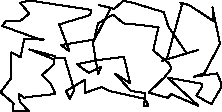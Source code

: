 unitsize(0.001cm);
// 30895.5
draw((2995,264)--(3062,329));
draw((3062,329)--(3538,125));
draw((3538,125)--(2993,624));
draw((2993,624)--(3599,514));
draw((3599,514)--(3600,459));
draw((3600,459)--(3503,301));
draw((3503,301)--(3766,154));
draw((3766,154)--(3946,459));
draw((3946,459)--(3935,540));
draw((3935,540)--(3868,697));
draw((3868,697)--(3452,637));
draw((3452,637)--(3642,699));
draw((3642,699)--(3918,1217));
draw((3918,1217)--(3786,1862));
draw((3786,1862)--(3805,1619));
draw((3805,1619)--(3373,1902));
draw((3373,1902)--(3220,1945));
draw((3220,1945)--(3248,1906));
draw((3248,1906)--(2982,949));
draw((2982,949)--(2901,920));
draw((2901,920)--(3535,1112));
draw((3535,1112)--(3332,1049));
draw((3332,1049)--(3007,1524));
draw((3007,1524)--(2927,1777));
draw((2927,1777)--(2374,1944));
draw((2374,1944)--(2214,1977));
draw((2214,1977)--(2050,1833));
draw((2050,1833)--(1787,1902));
draw((1787,1902)--(1994,1852));
draw((1994,1852)--(1677,1238));
draw((1677,1238)--(1766,692));
draw((1766,692)--(1766,678));
draw((1766,678)--(1819,814));
draw((1819,814)--(1604,706));
draw((1604,706)--(1393,859));
draw((1393,859)--(1725,927));
draw((1725,927)--(2223,990));
draw((2223,990)--(2334,523));
draw((2334,523)--(2067,694));
draw((2067,694)--(2347,388));
draw((2347,388)--(2597,349));
draw((2597,349)--(2581,121));
draw((2581,121)--(2656,128));
draw((2656,128)--(2592,248));
draw((2592,248)--(1962,389));
draw((1962,389)--(1828,456));
draw((1828,456)--(1541,354));
draw((1541,354)--(1529,581));
draw((1529,581)--(1203,385));
draw((1203,385)--(1272,246));
draw((1272,246)--(1346,408));
draw((1346,408)--(1179,969));
draw((1179,969)--(1021,962));
draw((1021,962)--(1009,1001));
draw((1009,1001)--(555,1121));
draw((555,1121)--(997,942));
draw((997,942)--(981,848));
draw((981,848)--(781,670));
draw((781,670)--(931,512));
draw((931,512)--(1017,333));
draw((1017,333)--(634,294));
draw((634,294)--(460,267));
draw((460,267)--(366,339));
draw((366,339)--(387,199));
draw((387,199)--(547,25));
draw((547,25)--(264,36));
draw((264,36)--(278,165));
draw((278,165)--(202,233));
draw((202,233)--(47,363));
draw((47,363)--(240,619));
draw((240,619)--(235,1059));
draw((235,1059)--(241,1069));
draw((241,1069)--(401,980));
draw((401,980)--(464,1302));
draw((464,1302)--(811,1295));
draw((811,1295)--(778,1282));
draw((778,1282)--(80,1533));
draw((80,1533)--(149,1629));
draw((149,1629)--(386,1616));
draw((386,1616)--(555,1753));
draw((555,1753)--(394,1944));
draw((394,1944)--(571,1982));
draw((571,1982)--(1646,1817));
draw((1646,1817)--(1632,1742));
draw((1632,1742)--(1623,1723));
draw((1623,1723)--(1082,1561));
draw((1082,1561)--(1264,1090));
draw((1264,1090)--(1109,1196));
draw((1109,1196)--(1699,1294));
draw((1699,1294)--(1768,1578));
draw((1768,1578)--(2028,1736));
draw((2028,1736)--(2221,1578));
draw((2221,1578)--(2356,1568));
draw((2356,1568)--(2834,1512));
draw((2834,1512)--(2740,1101));
draw((2740,1101)--(3023,871));
draw((3023,871)--(3060,781));
draw((3060,781)--(2944,632));
draw((2944,632)--(2658,360));
draw((2658,360)--(2995,264));
